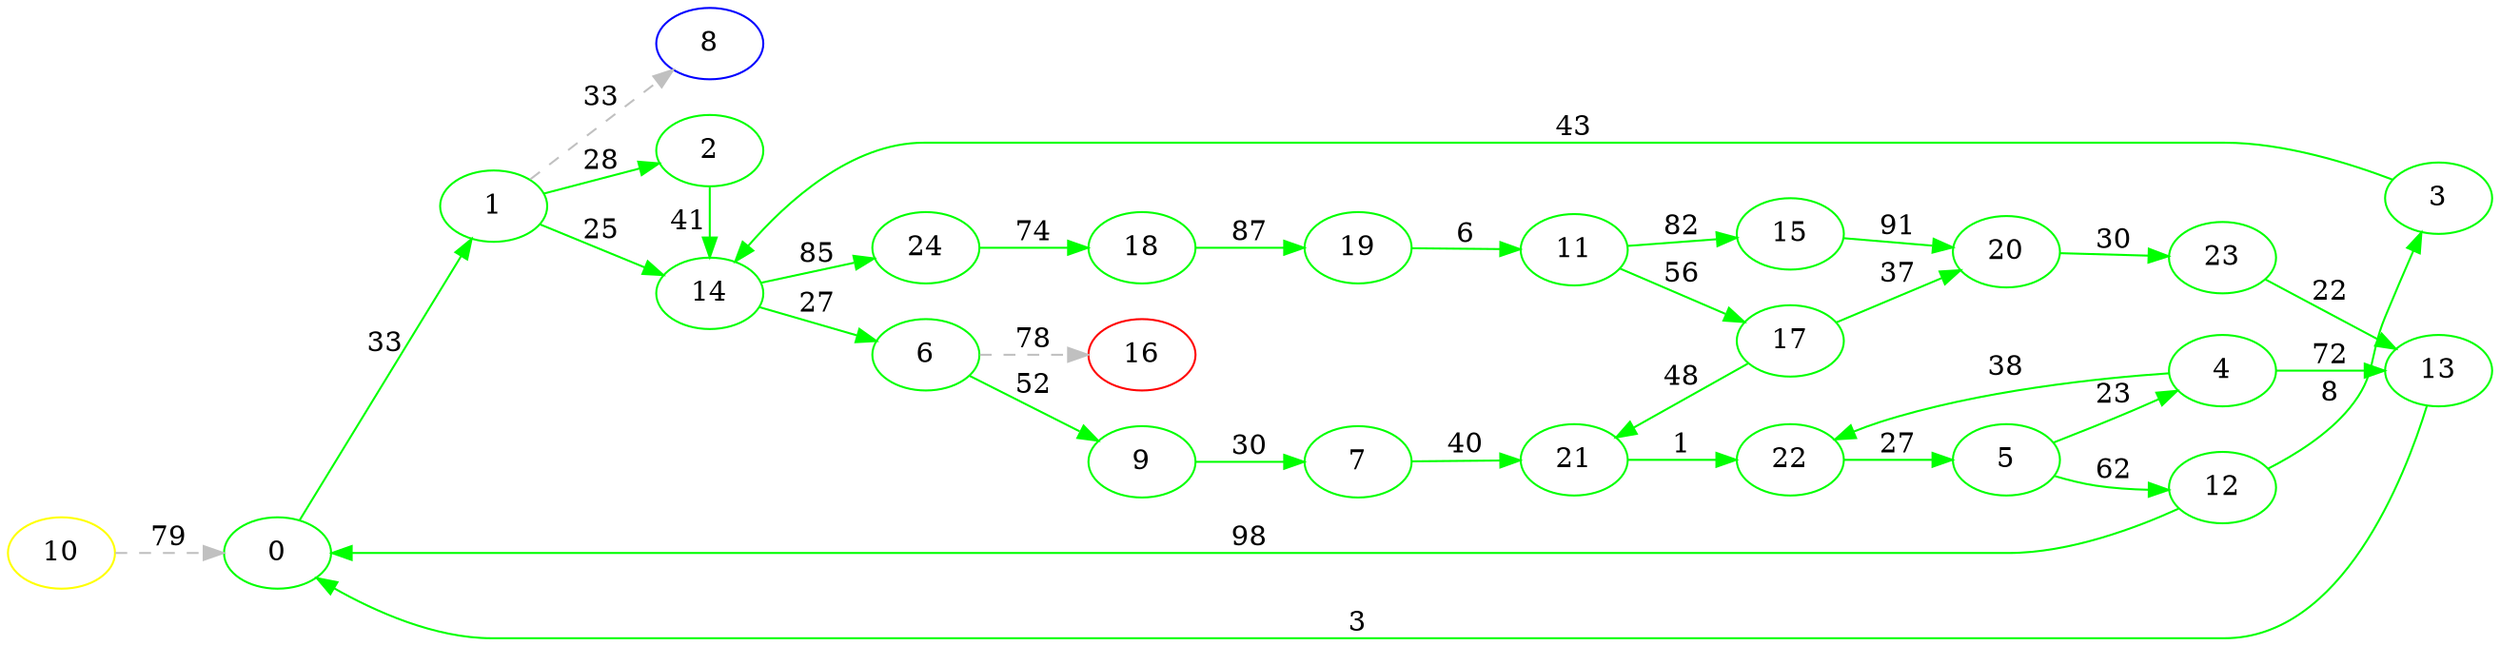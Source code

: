 digraph G {
ranksep = "equally";
rankdir = LR;
{rank = same; 0; };
{rank = same; 1; };
{rank = same; 14; 2; 8; };
{rank = same; 24; 6; };
{rank = same; 18; 9; 16; };
{rank = same; 19; 7; };
{rank = same; 11; 21; };
{rank = same; 17; 15; 22; };
{rank = same; 20; 5; };
{rank = same; 23; 4; 12; };
{rank = same; 13; 3; };
{rank = same; };
{rank = same; 10; };
{rank = same; };
16 [color = "red"];
8 [color = "blue"];
2 [color = "green"];
7 [color = "green"];
9 [color = "green"];
6 [color = "green"];
15 [color = "green"];
3 [color = "green"];
12 [color = "green"];
4 [color = "green"];
5 [color = "green"];
22 [color = "green"];
21 [color = "green"];
13 [color = "green"];
23 [color = "green"];
20 [color = "green"];
17 [color = "green"];
11 [color = "green"];
19 [color = "green"];
18 [color = "green"];
24 [color = "green"];
14 [color = "green"];
1 [color = "green"];
0 [color = "green"];
10 [color = "yellow"];
0->1[label="33" color = "green"];
1->14[label="25" color = "green"];
1->2[label="28" color = "green"];
1->8[label="33" color = "grey" style = "dashed"];
14->24[label="85" color = "green"];
14->6[label="27" color = "green"];
2->14[label="41" color = "green"];
8
24->18[label="74" color = "green"];
6->9[label="52" color = "green"];
6->16[label="78" color = "grey" style = "dashed"];
18->19[label="87" color = "green"];
9->7[label="30" color = "green"];
16
19->11[label="6" color = "green"];
7->21[label="40" color = "green"];
11->17[label="56" color = "green"];
11->15[label="82" color = "green"];
21->22[label="1" color = "green"];
17->20[label="37" color = "green"];
17->21[label="48" color = "green"];
15->20[label="91" color = "green"];
22->5[label="27" color = "green"];
20->23[label="30" color = "green"];
5->4[label="23" color = "green"];
5->12[label="62" color = "green"];
23->13[label="22" color = "green"];
4->13[label="72" color = "green"];
4->22[label="38" color = "green"];
12->3[label="8" color = "green"];
12->0[label="98" color = "green"];
13->0[label="3" color = "green"];
3->14[label="43" color = "green"];
10->0[label="79" color = "grey" style = "dashed"];
}
